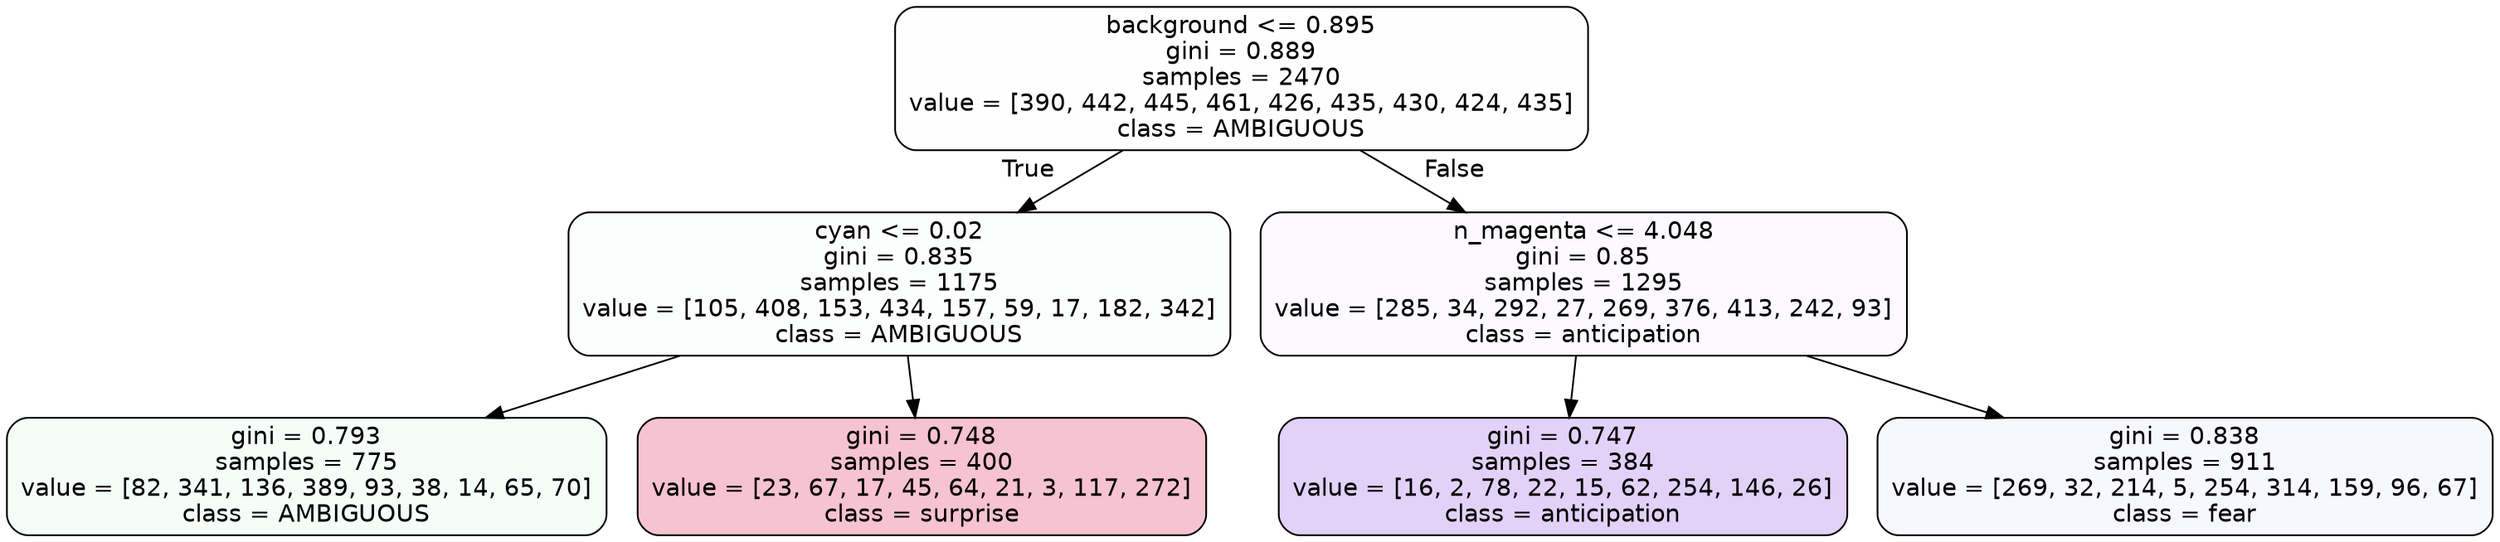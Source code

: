 digraph Tree {
node [shape=box, style="filled, rounded", color="black", fontname=helvetica] ;
edge [fontname=helvetica] ;
0 [label="background <= 0.895\ngini = 0.889\nsamples = 2470\nvalue = [390, 442, 445, 461, 426, 435, 430, 424, 435]\nclass = AMBIGUOUS", fillcolor="#39e58101"] ;
1 [label="cyan <= 0.02\ngini = 0.835\nsamples = 1175\nvalue = [105, 408, 153, 434, 157, 59, 17, 182, 342]\nclass = AMBIGUOUS", fillcolor="#39e58105"] ;
0 -> 1 [labeldistance=2.5, labelangle=45, headlabel="True"] ;
2 [label="gini = 0.793\nsamples = 775\nvalue = [82, 341, 136, 389, 93, 38, 14, 65, 70]\nclass = AMBIGUOUS", fillcolor="#39e5810e"] ;
1 -> 2 ;
3 [label="gini = 0.748\nsamples = 400\nvalue = [23, 67, 17, 45, 64, 21, 3, 117, 272]\nclass = surprise", fillcolor="#e539644d"] ;
1 -> 3 ;
4 [label="n_magenta <= 4.048\ngini = 0.85\nsamples = 1295\nvalue = [285, 34, 292, 27, 269, 376, 413, 242, 93]\nclass = anticipation", fillcolor="#8139e506"] ;
0 -> 4 [labeldistance=2.5, labelangle=-45, headlabel="False"] ;
5 [label="gini = 0.747\nsamples = 384\nvalue = [16, 2, 78, 22, 15, 62, 254, 146, 26]\nclass = anticipation", fillcolor="#8139e53a"] ;
4 -> 5 ;
6 [label="gini = 0.838\nsamples = 911\nvalue = [269, 32, 214, 5, 254, 314, 159, 96, 67]\nclass = fear", fillcolor="#3964e50a"] ;
4 -> 6 ;
}